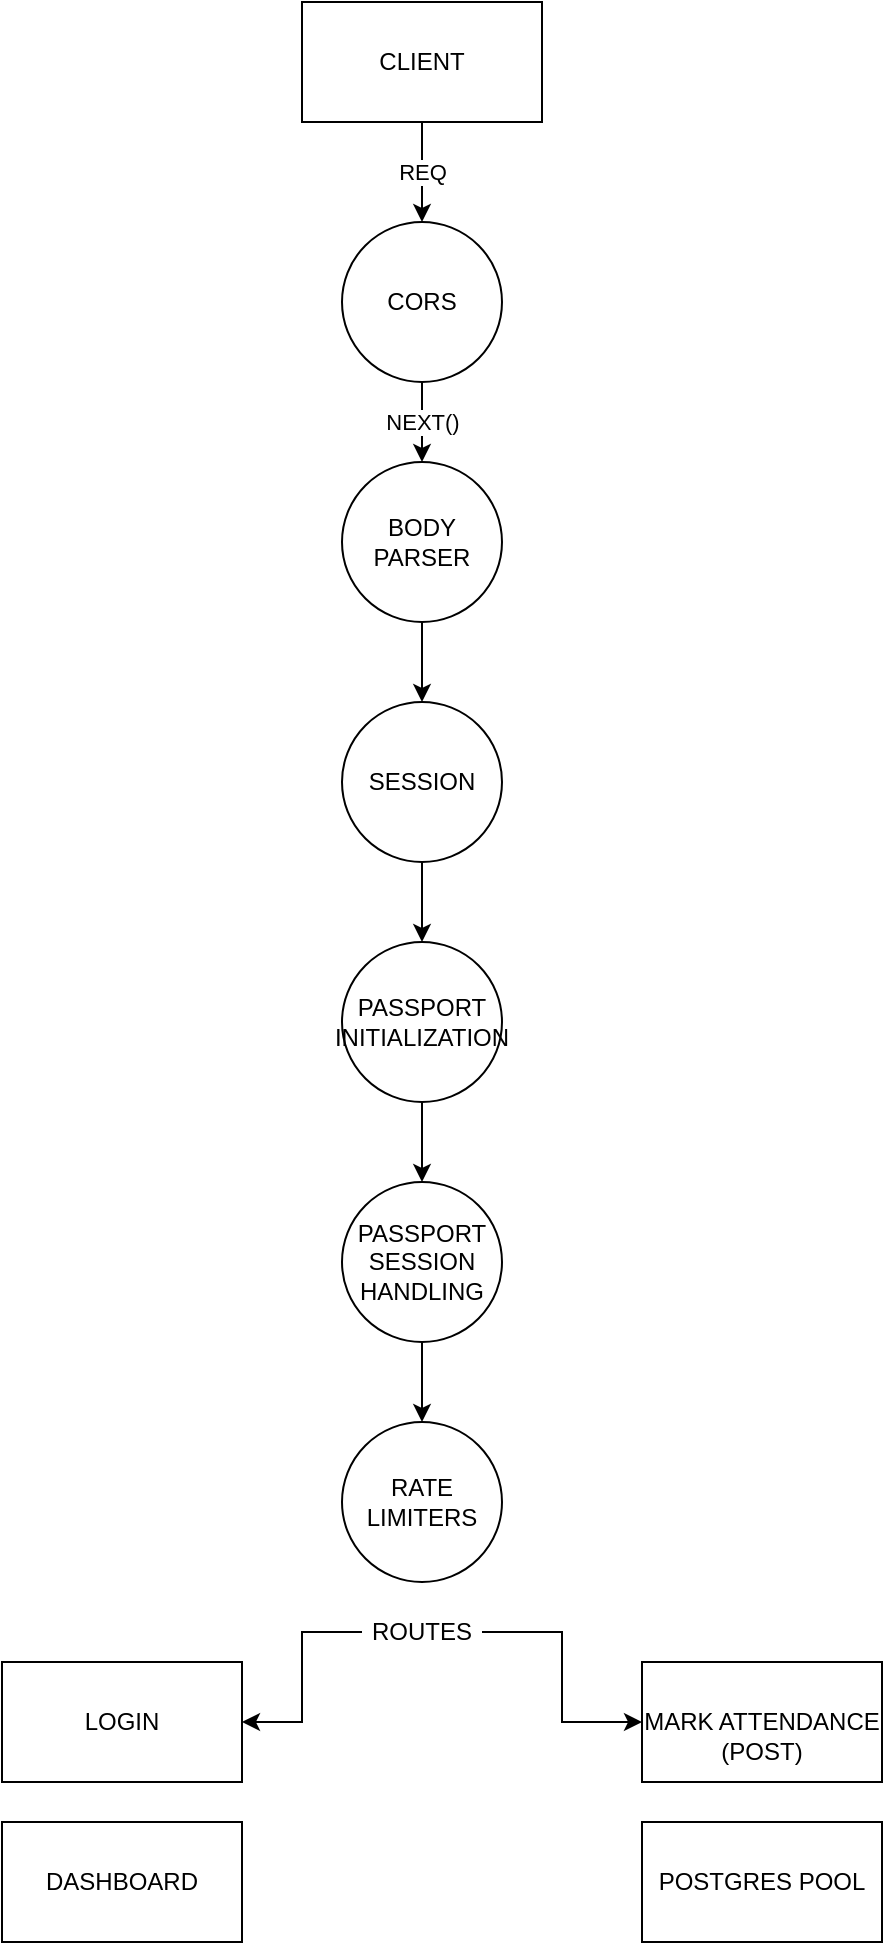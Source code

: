 <mxfile version="24.7.6">
  <diagram name="Page-1" id="63VZQe59FXu1beSPVPTY">
    <mxGraphModel dx="1000" dy="530" grid="1" gridSize="10" guides="1" tooltips="1" connect="1" arrows="1" fold="1" page="1" pageScale="1" pageWidth="850" pageHeight="1100" math="0" shadow="0">
      <root>
        <mxCell id="0" />
        <mxCell id="1" parent="0" />
        <mxCell id="kN1yrgZLhZNTlmNRHriy-20" value="NEXT()" style="edgeStyle=orthogonalEdgeStyle;rounded=0;orthogonalLoop=1;jettySize=auto;html=1;" parent="1" source="kN1yrgZLhZNTlmNRHriy-1" target="kN1yrgZLhZNTlmNRHriy-2" edge="1">
          <mxGeometry relative="1" as="geometry" />
        </mxCell>
        <mxCell id="kN1yrgZLhZNTlmNRHriy-1" value="CORS" style="ellipse;whiteSpace=wrap;html=1;aspect=fixed;" parent="1" vertex="1">
          <mxGeometry x="310" y="160" width="80" height="80" as="geometry" />
        </mxCell>
        <mxCell id="kN1yrgZLhZNTlmNRHriy-21" value="" style="edgeStyle=orthogonalEdgeStyle;rounded=0;orthogonalLoop=1;jettySize=auto;html=1;" parent="1" source="kN1yrgZLhZNTlmNRHriy-2" target="kN1yrgZLhZNTlmNRHriy-3" edge="1">
          <mxGeometry relative="1" as="geometry" />
        </mxCell>
        <mxCell id="kN1yrgZLhZNTlmNRHriy-2" value="BODY PARSER" style="ellipse;whiteSpace=wrap;html=1;aspect=fixed;" parent="1" vertex="1">
          <mxGeometry x="310" y="280" width="80" height="80" as="geometry" />
        </mxCell>
        <mxCell id="kN1yrgZLhZNTlmNRHriy-22" value="" style="edgeStyle=orthogonalEdgeStyle;rounded=0;orthogonalLoop=1;jettySize=auto;html=1;" parent="1" source="kN1yrgZLhZNTlmNRHriy-3" target="kN1yrgZLhZNTlmNRHriy-4" edge="1">
          <mxGeometry relative="1" as="geometry" />
        </mxCell>
        <mxCell id="kN1yrgZLhZNTlmNRHriy-3" value="SESSION" style="ellipse;whiteSpace=wrap;html=1;aspect=fixed;" parent="1" vertex="1">
          <mxGeometry x="310" y="400" width="80" height="80" as="geometry" />
        </mxCell>
        <mxCell id="kN1yrgZLhZNTlmNRHriy-23" value="" style="edgeStyle=orthogonalEdgeStyle;rounded=0;orthogonalLoop=1;jettySize=auto;html=1;" parent="1" source="kN1yrgZLhZNTlmNRHriy-4" target="kN1yrgZLhZNTlmNRHriy-5" edge="1">
          <mxGeometry relative="1" as="geometry" />
        </mxCell>
        <mxCell id="kN1yrgZLhZNTlmNRHriy-4" value="PASSPORT INITIALIZATION" style="ellipse;whiteSpace=wrap;html=1;aspect=fixed;" parent="1" vertex="1">
          <mxGeometry x="310" y="520" width="80" height="80" as="geometry" />
        </mxCell>
        <mxCell id="kN1yrgZLhZNTlmNRHriy-24" value="" style="edgeStyle=orthogonalEdgeStyle;rounded=0;orthogonalLoop=1;jettySize=auto;html=1;" parent="1" source="kN1yrgZLhZNTlmNRHriy-5" target="kN1yrgZLhZNTlmNRHriy-6" edge="1">
          <mxGeometry relative="1" as="geometry" />
        </mxCell>
        <mxCell id="kN1yrgZLhZNTlmNRHriy-5" value="PASSPORT SESSION HANDLING" style="ellipse;whiteSpace=wrap;html=1;aspect=fixed;" parent="1" vertex="1">
          <mxGeometry x="310" y="640" width="80" height="80" as="geometry" />
        </mxCell>
        <mxCell id="kN1yrgZLhZNTlmNRHriy-6" value="RATE LIMITERS" style="ellipse;whiteSpace=wrap;html=1;aspect=fixed;" parent="1" vertex="1">
          <mxGeometry x="310" y="760" width="80" height="80" as="geometry" />
        </mxCell>
        <mxCell id="kN1yrgZLhZNTlmNRHriy-19" value="REQ" style="edgeStyle=orthogonalEdgeStyle;rounded=0;orthogonalLoop=1;jettySize=auto;html=1;" parent="1" source="kN1yrgZLhZNTlmNRHriy-7" target="kN1yrgZLhZNTlmNRHriy-1" edge="1">
          <mxGeometry relative="1" as="geometry" />
        </mxCell>
        <mxCell id="kN1yrgZLhZNTlmNRHriy-7" value="CLIENT" style="rounded=0;whiteSpace=wrap;html=1;" parent="1" vertex="1">
          <mxGeometry x="290" y="50" width="120" height="60" as="geometry" />
        </mxCell>
        <mxCell id="kN1yrgZLhZNTlmNRHriy-8" value="LOGIN" style="rounded=0;whiteSpace=wrap;html=1;" parent="1" vertex="1">
          <mxGeometry x="140" y="880" width="120" height="60" as="geometry" />
        </mxCell>
        <mxCell id="kN1yrgZLhZNTlmNRHriy-10" value="MARK ATTENDANCE" style="rounded=0;whiteSpace=wrap;html=1;" parent="1" vertex="1">
          <mxGeometry x="460" y="880" width="120" height="60" as="geometry" />
        </mxCell>
        <mxCell id="kN1yrgZLhZNTlmNRHriy-11" value="DASHBOARD" style="rounded=0;whiteSpace=wrap;html=1;" parent="1" vertex="1">
          <mxGeometry x="140" y="960" width="120" height="60" as="geometry" />
        </mxCell>
        <mxCell id="kN1yrgZLhZNTlmNRHriy-12" value="(&lt;span style=&quot;background-color: initial;&quot;&gt;POST)&lt;/span&gt;" style="text;html=1;align=center;verticalAlign=middle;whiteSpace=wrap;rounded=0;" parent="1" vertex="1">
          <mxGeometry x="490" y="910" width="60" height="30" as="geometry" />
        </mxCell>
        <mxCell id="kN1yrgZLhZNTlmNRHriy-13" value="POSTGRES POOL" style="rounded=0;whiteSpace=wrap;html=1;" parent="1" vertex="1">
          <mxGeometry x="460" y="960" width="120" height="60" as="geometry" />
        </mxCell>
        <mxCell id="kN1yrgZLhZNTlmNRHriy-17" value="" style="edgeStyle=orthogonalEdgeStyle;rounded=0;orthogonalLoop=1;jettySize=auto;html=1;" parent="1" source="kN1yrgZLhZNTlmNRHriy-14" target="kN1yrgZLhZNTlmNRHriy-10" edge="1">
          <mxGeometry relative="1" as="geometry" />
        </mxCell>
        <mxCell id="kN1yrgZLhZNTlmNRHriy-18" value="" style="edgeStyle=orthogonalEdgeStyle;rounded=0;orthogonalLoop=1;jettySize=auto;html=1;" parent="1" source="kN1yrgZLhZNTlmNRHriy-14" target="kN1yrgZLhZNTlmNRHriy-8" edge="1">
          <mxGeometry relative="1" as="geometry" />
        </mxCell>
        <mxCell id="kN1yrgZLhZNTlmNRHriy-14" value="ROUTES" style="text;html=1;align=center;verticalAlign=middle;whiteSpace=wrap;rounded=0;" parent="1" vertex="1">
          <mxGeometry x="320" y="850" width="60" height="30" as="geometry" />
        </mxCell>
      </root>
    </mxGraphModel>
  </diagram>
</mxfile>
